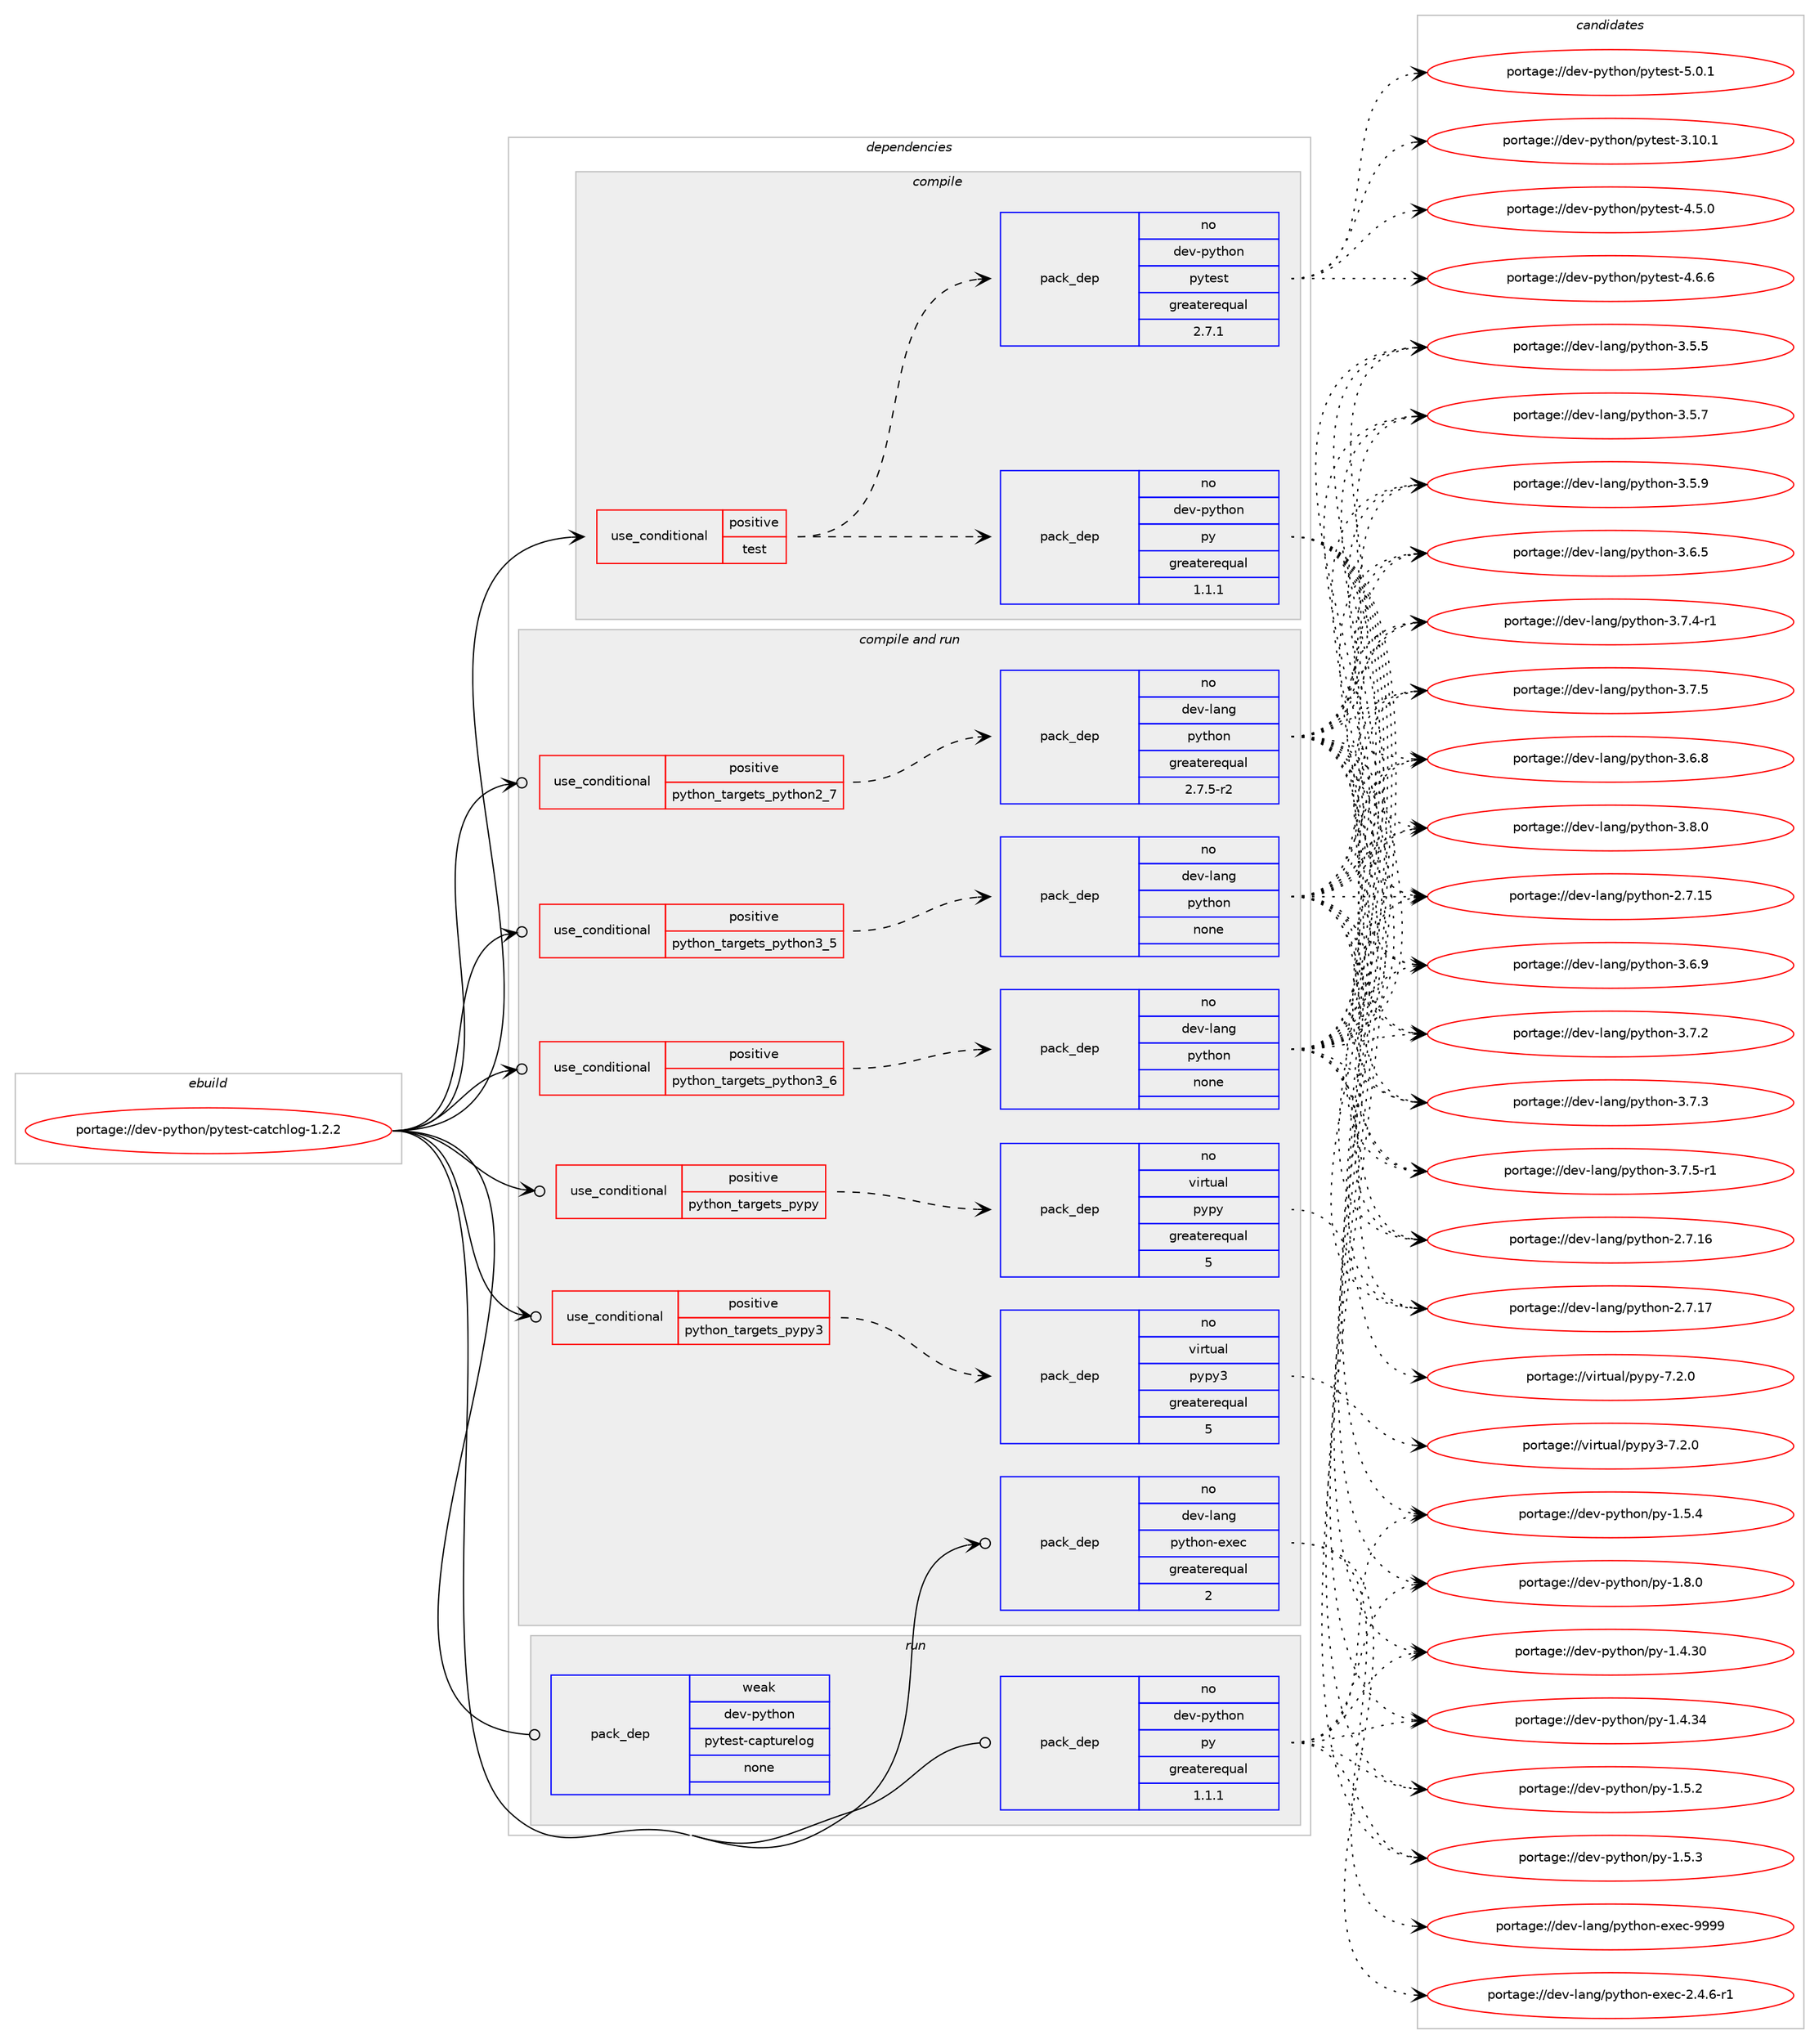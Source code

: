 digraph prolog {

# *************
# Graph options
# *************

newrank=true;
concentrate=true;
compound=true;
graph [rankdir=LR,fontname=Helvetica,fontsize=10,ranksep=1.5];#, ranksep=2.5, nodesep=0.2];
edge  [arrowhead=vee];
node  [fontname=Helvetica,fontsize=10];

# **********
# The ebuild
# **********

subgraph cluster_leftcol {
color=gray;
rank=same;
label=<<i>ebuild</i>>;
id [label="portage://dev-python/pytest-catchlog-1.2.2", color=red, width=4, href="../dev-python/pytest-catchlog-1.2.2.svg"];
}

# ****************
# The dependencies
# ****************

subgraph cluster_midcol {
color=gray;
label=<<i>dependencies</i>>;
subgraph cluster_compile {
fillcolor="#eeeeee";
style=filled;
label=<<i>compile</i>>;
subgraph cond36290 {
dependency164257 [label=<<TABLE BORDER="0" CELLBORDER="1" CELLSPACING="0" CELLPADDING="4"><TR><TD ROWSPAN="3" CELLPADDING="10">use_conditional</TD></TR><TR><TD>positive</TD></TR><TR><TD>test</TD></TR></TABLE>>, shape=none, color=red];
subgraph pack124583 {
dependency164258 [label=<<TABLE BORDER="0" CELLBORDER="1" CELLSPACING="0" CELLPADDING="4" WIDTH="220"><TR><TD ROWSPAN="6" CELLPADDING="30">pack_dep</TD></TR><TR><TD WIDTH="110">no</TD></TR><TR><TD>dev-python</TD></TR><TR><TD>py</TD></TR><TR><TD>greaterequal</TD></TR><TR><TD>1.1.1</TD></TR></TABLE>>, shape=none, color=blue];
}
dependency164257:e -> dependency164258:w [weight=20,style="dashed",arrowhead="vee"];
subgraph pack124584 {
dependency164259 [label=<<TABLE BORDER="0" CELLBORDER="1" CELLSPACING="0" CELLPADDING="4" WIDTH="220"><TR><TD ROWSPAN="6" CELLPADDING="30">pack_dep</TD></TR><TR><TD WIDTH="110">no</TD></TR><TR><TD>dev-python</TD></TR><TR><TD>pytest</TD></TR><TR><TD>greaterequal</TD></TR><TR><TD>2.7.1</TD></TR></TABLE>>, shape=none, color=blue];
}
dependency164257:e -> dependency164259:w [weight=20,style="dashed",arrowhead="vee"];
}
id:e -> dependency164257:w [weight=20,style="solid",arrowhead="vee"];
}
subgraph cluster_compileandrun {
fillcolor="#eeeeee";
style=filled;
label=<<i>compile and run</i>>;
subgraph cond36291 {
dependency164260 [label=<<TABLE BORDER="0" CELLBORDER="1" CELLSPACING="0" CELLPADDING="4"><TR><TD ROWSPAN="3" CELLPADDING="10">use_conditional</TD></TR><TR><TD>positive</TD></TR><TR><TD>python_targets_pypy</TD></TR></TABLE>>, shape=none, color=red];
subgraph pack124585 {
dependency164261 [label=<<TABLE BORDER="0" CELLBORDER="1" CELLSPACING="0" CELLPADDING="4" WIDTH="220"><TR><TD ROWSPAN="6" CELLPADDING="30">pack_dep</TD></TR><TR><TD WIDTH="110">no</TD></TR><TR><TD>virtual</TD></TR><TR><TD>pypy</TD></TR><TR><TD>greaterequal</TD></TR><TR><TD>5</TD></TR></TABLE>>, shape=none, color=blue];
}
dependency164260:e -> dependency164261:w [weight=20,style="dashed",arrowhead="vee"];
}
id:e -> dependency164260:w [weight=20,style="solid",arrowhead="odotvee"];
subgraph cond36292 {
dependency164262 [label=<<TABLE BORDER="0" CELLBORDER="1" CELLSPACING="0" CELLPADDING="4"><TR><TD ROWSPAN="3" CELLPADDING="10">use_conditional</TD></TR><TR><TD>positive</TD></TR><TR><TD>python_targets_pypy3</TD></TR></TABLE>>, shape=none, color=red];
subgraph pack124586 {
dependency164263 [label=<<TABLE BORDER="0" CELLBORDER="1" CELLSPACING="0" CELLPADDING="4" WIDTH="220"><TR><TD ROWSPAN="6" CELLPADDING="30">pack_dep</TD></TR><TR><TD WIDTH="110">no</TD></TR><TR><TD>virtual</TD></TR><TR><TD>pypy3</TD></TR><TR><TD>greaterequal</TD></TR><TR><TD>5</TD></TR></TABLE>>, shape=none, color=blue];
}
dependency164262:e -> dependency164263:w [weight=20,style="dashed",arrowhead="vee"];
}
id:e -> dependency164262:w [weight=20,style="solid",arrowhead="odotvee"];
subgraph cond36293 {
dependency164264 [label=<<TABLE BORDER="0" CELLBORDER="1" CELLSPACING="0" CELLPADDING="4"><TR><TD ROWSPAN="3" CELLPADDING="10">use_conditional</TD></TR><TR><TD>positive</TD></TR><TR><TD>python_targets_python2_7</TD></TR></TABLE>>, shape=none, color=red];
subgraph pack124587 {
dependency164265 [label=<<TABLE BORDER="0" CELLBORDER="1" CELLSPACING="0" CELLPADDING="4" WIDTH="220"><TR><TD ROWSPAN="6" CELLPADDING="30">pack_dep</TD></TR><TR><TD WIDTH="110">no</TD></TR><TR><TD>dev-lang</TD></TR><TR><TD>python</TD></TR><TR><TD>greaterequal</TD></TR><TR><TD>2.7.5-r2</TD></TR></TABLE>>, shape=none, color=blue];
}
dependency164264:e -> dependency164265:w [weight=20,style="dashed",arrowhead="vee"];
}
id:e -> dependency164264:w [weight=20,style="solid",arrowhead="odotvee"];
subgraph cond36294 {
dependency164266 [label=<<TABLE BORDER="0" CELLBORDER="1" CELLSPACING="0" CELLPADDING="4"><TR><TD ROWSPAN="3" CELLPADDING="10">use_conditional</TD></TR><TR><TD>positive</TD></TR><TR><TD>python_targets_python3_5</TD></TR></TABLE>>, shape=none, color=red];
subgraph pack124588 {
dependency164267 [label=<<TABLE BORDER="0" CELLBORDER="1" CELLSPACING="0" CELLPADDING="4" WIDTH="220"><TR><TD ROWSPAN="6" CELLPADDING="30">pack_dep</TD></TR><TR><TD WIDTH="110">no</TD></TR><TR><TD>dev-lang</TD></TR><TR><TD>python</TD></TR><TR><TD>none</TD></TR><TR><TD></TD></TR></TABLE>>, shape=none, color=blue];
}
dependency164266:e -> dependency164267:w [weight=20,style="dashed",arrowhead="vee"];
}
id:e -> dependency164266:w [weight=20,style="solid",arrowhead="odotvee"];
subgraph cond36295 {
dependency164268 [label=<<TABLE BORDER="0" CELLBORDER="1" CELLSPACING="0" CELLPADDING="4"><TR><TD ROWSPAN="3" CELLPADDING="10">use_conditional</TD></TR><TR><TD>positive</TD></TR><TR><TD>python_targets_python3_6</TD></TR></TABLE>>, shape=none, color=red];
subgraph pack124589 {
dependency164269 [label=<<TABLE BORDER="0" CELLBORDER="1" CELLSPACING="0" CELLPADDING="4" WIDTH="220"><TR><TD ROWSPAN="6" CELLPADDING="30">pack_dep</TD></TR><TR><TD WIDTH="110">no</TD></TR><TR><TD>dev-lang</TD></TR><TR><TD>python</TD></TR><TR><TD>none</TD></TR><TR><TD></TD></TR></TABLE>>, shape=none, color=blue];
}
dependency164268:e -> dependency164269:w [weight=20,style="dashed",arrowhead="vee"];
}
id:e -> dependency164268:w [weight=20,style="solid",arrowhead="odotvee"];
subgraph pack124590 {
dependency164270 [label=<<TABLE BORDER="0" CELLBORDER="1" CELLSPACING="0" CELLPADDING="4" WIDTH="220"><TR><TD ROWSPAN="6" CELLPADDING="30">pack_dep</TD></TR><TR><TD WIDTH="110">no</TD></TR><TR><TD>dev-lang</TD></TR><TR><TD>python-exec</TD></TR><TR><TD>greaterequal</TD></TR><TR><TD>2</TD></TR></TABLE>>, shape=none, color=blue];
}
id:e -> dependency164270:w [weight=20,style="solid",arrowhead="odotvee"];
}
subgraph cluster_run {
fillcolor="#eeeeee";
style=filled;
label=<<i>run</i>>;
subgraph pack124591 {
dependency164271 [label=<<TABLE BORDER="0" CELLBORDER="1" CELLSPACING="0" CELLPADDING="4" WIDTH="220"><TR><TD ROWSPAN="6" CELLPADDING="30">pack_dep</TD></TR><TR><TD WIDTH="110">no</TD></TR><TR><TD>dev-python</TD></TR><TR><TD>py</TD></TR><TR><TD>greaterequal</TD></TR><TR><TD>1.1.1</TD></TR></TABLE>>, shape=none, color=blue];
}
id:e -> dependency164271:w [weight=20,style="solid",arrowhead="odot"];
subgraph pack124592 {
dependency164272 [label=<<TABLE BORDER="0" CELLBORDER="1" CELLSPACING="0" CELLPADDING="4" WIDTH="220"><TR><TD ROWSPAN="6" CELLPADDING="30">pack_dep</TD></TR><TR><TD WIDTH="110">weak</TD></TR><TR><TD>dev-python</TD></TR><TR><TD>pytest-capturelog</TD></TR><TR><TD>none</TD></TR><TR><TD></TD></TR></TABLE>>, shape=none, color=blue];
}
id:e -> dependency164272:w [weight=20,style="solid",arrowhead="odot"];
}
}

# **************
# The candidates
# **************

subgraph cluster_choices {
rank=same;
color=gray;
label=<<i>candidates</i>>;

subgraph choice124583 {
color=black;
nodesep=1;
choiceportage100101118451121211161041111104711212145494652465148 [label="portage://dev-python/py-1.4.30", color=red, width=4,href="../dev-python/py-1.4.30.svg"];
choiceportage100101118451121211161041111104711212145494652465152 [label="portage://dev-python/py-1.4.34", color=red, width=4,href="../dev-python/py-1.4.34.svg"];
choiceportage1001011184511212111610411111047112121454946534650 [label="portage://dev-python/py-1.5.2", color=red, width=4,href="../dev-python/py-1.5.2.svg"];
choiceportage1001011184511212111610411111047112121454946534651 [label="portage://dev-python/py-1.5.3", color=red, width=4,href="../dev-python/py-1.5.3.svg"];
choiceportage1001011184511212111610411111047112121454946534652 [label="portage://dev-python/py-1.5.4", color=red, width=4,href="../dev-python/py-1.5.4.svg"];
choiceportage1001011184511212111610411111047112121454946564648 [label="portage://dev-python/py-1.8.0", color=red, width=4,href="../dev-python/py-1.8.0.svg"];
dependency164258:e -> choiceportage100101118451121211161041111104711212145494652465148:w [style=dotted,weight="100"];
dependency164258:e -> choiceportage100101118451121211161041111104711212145494652465152:w [style=dotted,weight="100"];
dependency164258:e -> choiceportage1001011184511212111610411111047112121454946534650:w [style=dotted,weight="100"];
dependency164258:e -> choiceportage1001011184511212111610411111047112121454946534651:w [style=dotted,weight="100"];
dependency164258:e -> choiceportage1001011184511212111610411111047112121454946534652:w [style=dotted,weight="100"];
dependency164258:e -> choiceportage1001011184511212111610411111047112121454946564648:w [style=dotted,weight="100"];
}
subgraph choice124584 {
color=black;
nodesep=1;
choiceportage100101118451121211161041111104711212111610111511645514649484649 [label="portage://dev-python/pytest-3.10.1", color=red, width=4,href="../dev-python/pytest-3.10.1.svg"];
choiceportage1001011184511212111610411111047112121116101115116455246534648 [label="portage://dev-python/pytest-4.5.0", color=red, width=4,href="../dev-python/pytest-4.5.0.svg"];
choiceportage1001011184511212111610411111047112121116101115116455246544654 [label="portage://dev-python/pytest-4.6.6", color=red, width=4,href="../dev-python/pytest-4.6.6.svg"];
choiceportage1001011184511212111610411111047112121116101115116455346484649 [label="portage://dev-python/pytest-5.0.1", color=red, width=4,href="../dev-python/pytest-5.0.1.svg"];
dependency164259:e -> choiceportage100101118451121211161041111104711212111610111511645514649484649:w [style=dotted,weight="100"];
dependency164259:e -> choiceportage1001011184511212111610411111047112121116101115116455246534648:w [style=dotted,weight="100"];
dependency164259:e -> choiceportage1001011184511212111610411111047112121116101115116455246544654:w [style=dotted,weight="100"];
dependency164259:e -> choiceportage1001011184511212111610411111047112121116101115116455346484649:w [style=dotted,weight="100"];
}
subgraph choice124585 {
color=black;
nodesep=1;
choiceportage1181051141161179710847112121112121455546504648 [label="portage://virtual/pypy-7.2.0", color=red, width=4,href="../virtual/pypy-7.2.0.svg"];
dependency164261:e -> choiceportage1181051141161179710847112121112121455546504648:w [style=dotted,weight="100"];
}
subgraph choice124586 {
color=black;
nodesep=1;
choiceportage118105114116117971084711212111212151455546504648 [label="portage://virtual/pypy3-7.2.0", color=red, width=4,href="../virtual/pypy3-7.2.0.svg"];
dependency164263:e -> choiceportage118105114116117971084711212111212151455546504648:w [style=dotted,weight="100"];
}
subgraph choice124587 {
color=black;
nodesep=1;
choiceportage10010111845108971101034711212111610411111045504655464953 [label="portage://dev-lang/python-2.7.15", color=red, width=4,href="../dev-lang/python-2.7.15.svg"];
choiceportage10010111845108971101034711212111610411111045504655464954 [label="portage://dev-lang/python-2.7.16", color=red, width=4,href="../dev-lang/python-2.7.16.svg"];
choiceportage10010111845108971101034711212111610411111045504655464955 [label="portage://dev-lang/python-2.7.17", color=red, width=4,href="../dev-lang/python-2.7.17.svg"];
choiceportage100101118451089711010347112121116104111110455146534653 [label="portage://dev-lang/python-3.5.5", color=red, width=4,href="../dev-lang/python-3.5.5.svg"];
choiceportage100101118451089711010347112121116104111110455146534655 [label="portage://dev-lang/python-3.5.7", color=red, width=4,href="../dev-lang/python-3.5.7.svg"];
choiceportage100101118451089711010347112121116104111110455146534657 [label="portage://dev-lang/python-3.5.9", color=red, width=4,href="../dev-lang/python-3.5.9.svg"];
choiceportage100101118451089711010347112121116104111110455146544653 [label="portage://dev-lang/python-3.6.5", color=red, width=4,href="../dev-lang/python-3.6.5.svg"];
choiceportage100101118451089711010347112121116104111110455146544656 [label="portage://dev-lang/python-3.6.8", color=red, width=4,href="../dev-lang/python-3.6.8.svg"];
choiceportage100101118451089711010347112121116104111110455146544657 [label="portage://dev-lang/python-3.6.9", color=red, width=4,href="../dev-lang/python-3.6.9.svg"];
choiceportage100101118451089711010347112121116104111110455146554650 [label="portage://dev-lang/python-3.7.2", color=red, width=4,href="../dev-lang/python-3.7.2.svg"];
choiceportage100101118451089711010347112121116104111110455146554651 [label="portage://dev-lang/python-3.7.3", color=red, width=4,href="../dev-lang/python-3.7.3.svg"];
choiceportage1001011184510897110103471121211161041111104551465546524511449 [label="portage://dev-lang/python-3.7.4-r1", color=red, width=4,href="../dev-lang/python-3.7.4-r1.svg"];
choiceportage100101118451089711010347112121116104111110455146554653 [label="portage://dev-lang/python-3.7.5", color=red, width=4,href="../dev-lang/python-3.7.5.svg"];
choiceportage1001011184510897110103471121211161041111104551465546534511449 [label="portage://dev-lang/python-3.7.5-r1", color=red, width=4,href="../dev-lang/python-3.7.5-r1.svg"];
choiceportage100101118451089711010347112121116104111110455146564648 [label="portage://dev-lang/python-3.8.0", color=red, width=4,href="../dev-lang/python-3.8.0.svg"];
dependency164265:e -> choiceportage10010111845108971101034711212111610411111045504655464953:w [style=dotted,weight="100"];
dependency164265:e -> choiceportage10010111845108971101034711212111610411111045504655464954:w [style=dotted,weight="100"];
dependency164265:e -> choiceportage10010111845108971101034711212111610411111045504655464955:w [style=dotted,weight="100"];
dependency164265:e -> choiceportage100101118451089711010347112121116104111110455146534653:w [style=dotted,weight="100"];
dependency164265:e -> choiceportage100101118451089711010347112121116104111110455146534655:w [style=dotted,weight="100"];
dependency164265:e -> choiceportage100101118451089711010347112121116104111110455146534657:w [style=dotted,weight="100"];
dependency164265:e -> choiceportage100101118451089711010347112121116104111110455146544653:w [style=dotted,weight="100"];
dependency164265:e -> choiceportage100101118451089711010347112121116104111110455146544656:w [style=dotted,weight="100"];
dependency164265:e -> choiceportage100101118451089711010347112121116104111110455146544657:w [style=dotted,weight="100"];
dependency164265:e -> choiceportage100101118451089711010347112121116104111110455146554650:w [style=dotted,weight="100"];
dependency164265:e -> choiceportage100101118451089711010347112121116104111110455146554651:w [style=dotted,weight="100"];
dependency164265:e -> choiceportage1001011184510897110103471121211161041111104551465546524511449:w [style=dotted,weight="100"];
dependency164265:e -> choiceportage100101118451089711010347112121116104111110455146554653:w [style=dotted,weight="100"];
dependency164265:e -> choiceportage1001011184510897110103471121211161041111104551465546534511449:w [style=dotted,weight="100"];
dependency164265:e -> choiceportage100101118451089711010347112121116104111110455146564648:w [style=dotted,weight="100"];
}
subgraph choice124588 {
color=black;
nodesep=1;
choiceportage10010111845108971101034711212111610411111045504655464953 [label="portage://dev-lang/python-2.7.15", color=red, width=4,href="../dev-lang/python-2.7.15.svg"];
choiceportage10010111845108971101034711212111610411111045504655464954 [label="portage://dev-lang/python-2.7.16", color=red, width=4,href="../dev-lang/python-2.7.16.svg"];
choiceportage10010111845108971101034711212111610411111045504655464955 [label="portage://dev-lang/python-2.7.17", color=red, width=4,href="../dev-lang/python-2.7.17.svg"];
choiceportage100101118451089711010347112121116104111110455146534653 [label="portage://dev-lang/python-3.5.5", color=red, width=4,href="../dev-lang/python-3.5.5.svg"];
choiceportage100101118451089711010347112121116104111110455146534655 [label="portage://dev-lang/python-3.5.7", color=red, width=4,href="../dev-lang/python-3.5.7.svg"];
choiceportage100101118451089711010347112121116104111110455146534657 [label="portage://dev-lang/python-3.5.9", color=red, width=4,href="../dev-lang/python-3.5.9.svg"];
choiceportage100101118451089711010347112121116104111110455146544653 [label="portage://dev-lang/python-3.6.5", color=red, width=4,href="../dev-lang/python-3.6.5.svg"];
choiceportage100101118451089711010347112121116104111110455146544656 [label="portage://dev-lang/python-3.6.8", color=red, width=4,href="../dev-lang/python-3.6.8.svg"];
choiceportage100101118451089711010347112121116104111110455146544657 [label="portage://dev-lang/python-3.6.9", color=red, width=4,href="../dev-lang/python-3.6.9.svg"];
choiceportage100101118451089711010347112121116104111110455146554650 [label="portage://dev-lang/python-3.7.2", color=red, width=4,href="../dev-lang/python-3.7.2.svg"];
choiceportage100101118451089711010347112121116104111110455146554651 [label="portage://dev-lang/python-3.7.3", color=red, width=4,href="../dev-lang/python-3.7.3.svg"];
choiceportage1001011184510897110103471121211161041111104551465546524511449 [label="portage://dev-lang/python-3.7.4-r1", color=red, width=4,href="../dev-lang/python-3.7.4-r1.svg"];
choiceportage100101118451089711010347112121116104111110455146554653 [label="portage://dev-lang/python-3.7.5", color=red, width=4,href="../dev-lang/python-3.7.5.svg"];
choiceportage1001011184510897110103471121211161041111104551465546534511449 [label="portage://dev-lang/python-3.7.5-r1", color=red, width=4,href="../dev-lang/python-3.7.5-r1.svg"];
choiceportage100101118451089711010347112121116104111110455146564648 [label="portage://dev-lang/python-3.8.0", color=red, width=4,href="../dev-lang/python-3.8.0.svg"];
dependency164267:e -> choiceportage10010111845108971101034711212111610411111045504655464953:w [style=dotted,weight="100"];
dependency164267:e -> choiceportage10010111845108971101034711212111610411111045504655464954:w [style=dotted,weight="100"];
dependency164267:e -> choiceportage10010111845108971101034711212111610411111045504655464955:w [style=dotted,weight="100"];
dependency164267:e -> choiceportage100101118451089711010347112121116104111110455146534653:w [style=dotted,weight="100"];
dependency164267:e -> choiceportage100101118451089711010347112121116104111110455146534655:w [style=dotted,weight="100"];
dependency164267:e -> choiceportage100101118451089711010347112121116104111110455146534657:w [style=dotted,weight="100"];
dependency164267:e -> choiceportage100101118451089711010347112121116104111110455146544653:w [style=dotted,weight="100"];
dependency164267:e -> choiceportage100101118451089711010347112121116104111110455146544656:w [style=dotted,weight="100"];
dependency164267:e -> choiceportage100101118451089711010347112121116104111110455146544657:w [style=dotted,weight="100"];
dependency164267:e -> choiceportage100101118451089711010347112121116104111110455146554650:w [style=dotted,weight="100"];
dependency164267:e -> choiceportage100101118451089711010347112121116104111110455146554651:w [style=dotted,weight="100"];
dependency164267:e -> choiceportage1001011184510897110103471121211161041111104551465546524511449:w [style=dotted,weight="100"];
dependency164267:e -> choiceportage100101118451089711010347112121116104111110455146554653:w [style=dotted,weight="100"];
dependency164267:e -> choiceportage1001011184510897110103471121211161041111104551465546534511449:w [style=dotted,weight="100"];
dependency164267:e -> choiceportage100101118451089711010347112121116104111110455146564648:w [style=dotted,weight="100"];
}
subgraph choice124589 {
color=black;
nodesep=1;
choiceportage10010111845108971101034711212111610411111045504655464953 [label="portage://dev-lang/python-2.7.15", color=red, width=4,href="../dev-lang/python-2.7.15.svg"];
choiceportage10010111845108971101034711212111610411111045504655464954 [label="portage://dev-lang/python-2.7.16", color=red, width=4,href="../dev-lang/python-2.7.16.svg"];
choiceportage10010111845108971101034711212111610411111045504655464955 [label="portage://dev-lang/python-2.7.17", color=red, width=4,href="../dev-lang/python-2.7.17.svg"];
choiceportage100101118451089711010347112121116104111110455146534653 [label="portage://dev-lang/python-3.5.5", color=red, width=4,href="../dev-lang/python-3.5.5.svg"];
choiceportage100101118451089711010347112121116104111110455146534655 [label="portage://dev-lang/python-3.5.7", color=red, width=4,href="../dev-lang/python-3.5.7.svg"];
choiceportage100101118451089711010347112121116104111110455146534657 [label="portage://dev-lang/python-3.5.9", color=red, width=4,href="../dev-lang/python-3.5.9.svg"];
choiceportage100101118451089711010347112121116104111110455146544653 [label="portage://dev-lang/python-3.6.5", color=red, width=4,href="../dev-lang/python-3.6.5.svg"];
choiceportage100101118451089711010347112121116104111110455146544656 [label="portage://dev-lang/python-3.6.8", color=red, width=4,href="../dev-lang/python-3.6.8.svg"];
choiceportage100101118451089711010347112121116104111110455146544657 [label="portage://dev-lang/python-3.6.9", color=red, width=4,href="../dev-lang/python-3.6.9.svg"];
choiceportage100101118451089711010347112121116104111110455146554650 [label="portage://dev-lang/python-3.7.2", color=red, width=4,href="../dev-lang/python-3.7.2.svg"];
choiceportage100101118451089711010347112121116104111110455146554651 [label="portage://dev-lang/python-3.7.3", color=red, width=4,href="../dev-lang/python-3.7.3.svg"];
choiceportage1001011184510897110103471121211161041111104551465546524511449 [label="portage://dev-lang/python-3.7.4-r1", color=red, width=4,href="../dev-lang/python-3.7.4-r1.svg"];
choiceportage100101118451089711010347112121116104111110455146554653 [label="portage://dev-lang/python-3.7.5", color=red, width=4,href="../dev-lang/python-3.7.5.svg"];
choiceportage1001011184510897110103471121211161041111104551465546534511449 [label="portage://dev-lang/python-3.7.5-r1", color=red, width=4,href="../dev-lang/python-3.7.5-r1.svg"];
choiceportage100101118451089711010347112121116104111110455146564648 [label="portage://dev-lang/python-3.8.0", color=red, width=4,href="../dev-lang/python-3.8.0.svg"];
dependency164269:e -> choiceportage10010111845108971101034711212111610411111045504655464953:w [style=dotted,weight="100"];
dependency164269:e -> choiceportage10010111845108971101034711212111610411111045504655464954:w [style=dotted,weight="100"];
dependency164269:e -> choiceportage10010111845108971101034711212111610411111045504655464955:w [style=dotted,weight="100"];
dependency164269:e -> choiceportage100101118451089711010347112121116104111110455146534653:w [style=dotted,weight="100"];
dependency164269:e -> choiceportage100101118451089711010347112121116104111110455146534655:w [style=dotted,weight="100"];
dependency164269:e -> choiceportage100101118451089711010347112121116104111110455146534657:w [style=dotted,weight="100"];
dependency164269:e -> choiceportage100101118451089711010347112121116104111110455146544653:w [style=dotted,weight="100"];
dependency164269:e -> choiceportage100101118451089711010347112121116104111110455146544656:w [style=dotted,weight="100"];
dependency164269:e -> choiceportage100101118451089711010347112121116104111110455146544657:w [style=dotted,weight="100"];
dependency164269:e -> choiceportage100101118451089711010347112121116104111110455146554650:w [style=dotted,weight="100"];
dependency164269:e -> choiceportage100101118451089711010347112121116104111110455146554651:w [style=dotted,weight="100"];
dependency164269:e -> choiceportage1001011184510897110103471121211161041111104551465546524511449:w [style=dotted,weight="100"];
dependency164269:e -> choiceportage100101118451089711010347112121116104111110455146554653:w [style=dotted,weight="100"];
dependency164269:e -> choiceportage1001011184510897110103471121211161041111104551465546534511449:w [style=dotted,weight="100"];
dependency164269:e -> choiceportage100101118451089711010347112121116104111110455146564648:w [style=dotted,weight="100"];
}
subgraph choice124590 {
color=black;
nodesep=1;
choiceportage10010111845108971101034711212111610411111045101120101994550465246544511449 [label="portage://dev-lang/python-exec-2.4.6-r1", color=red, width=4,href="../dev-lang/python-exec-2.4.6-r1.svg"];
choiceportage10010111845108971101034711212111610411111045101120101994557575757 [label="portage://dev-lang/python-exec-9999", color=red, width=4,href="../dev-lang/python-exec-9999.svg"];
dependency164270:e -> choiceportage10010111845108971101034711212111610411111045101120101994550465246544511449:w [style=dotted,weight="100"];
dependency164270:e -> choiceportage10010111845108971101034711212111610411111045101120101994557575757:w [style=dotted,weight="100"];
}
subgraph choice124591 {
color=black;
nodesep=1;
choiceportage100101118451121211161041111104711212145494652465148 [label="portage://dev-python/py-1.4.30", color=red, width=4,href="../dev-python/py-1.4.30.svg"];
choiceportage100101118451121211161041111104711212145494652465152 [label="portage://dev-python/py-1.4.34", color=red, width=4,href="../dev-python/py-1.4.34.svg"];
choiceportage1001011184511212111610411111047112121454946534650 [label="portage://dev-python/py-1.5.2", color=red, width=4,href="../dev-python/py-1.5.2.svg"];
choiceportage1001011184511212111610411111047112121454946534651 [label="portage://dev-python/py-1.5.3", color=red, width=4,href="../dev-python/py-1.5.3.svg"];
choiceportage1001011184511212111610411111047112121454946534652 [label="portage://dev-python/py-1.5.4", color=red, width=4,href="../dev-python/py-1.5.4.svg"];
choiceportage1001011184511212111610411111047112121454946564648 [label="portage://dev-python/py-1.8.0", color=red, width=4,href="../dev-python/py-1.8.0.svg"];
dependency164271:e -> choiceportage100101118451121211161041111104711212145494652465148:w [style=dotted,weight="100"];
dependency164271:e -> choiceportage100101118451121211161041111104711212145494652465152:w [style=dotted,weight="100"];
dependency164271:e -> choiceportage1001011184511212111610411111047112121454946534650:w [style=dotted,weight="100"];
dependency164271:e -> choiceportage1001011184511212111610411111047112121454946534651:w [style=dotted,weight="100"];
dependency164271:e -> choiceportage1001011184511212111610411111047112121454946534652:w [style=dotted,weight="100"];
dependency164271:e -> choiceportage1001011184511212111610411111047112121454946564648:w [style=dotted,weight="100"];
}
subgraph choice124592 {
color=black;
nodesep=1;
}
}

}
